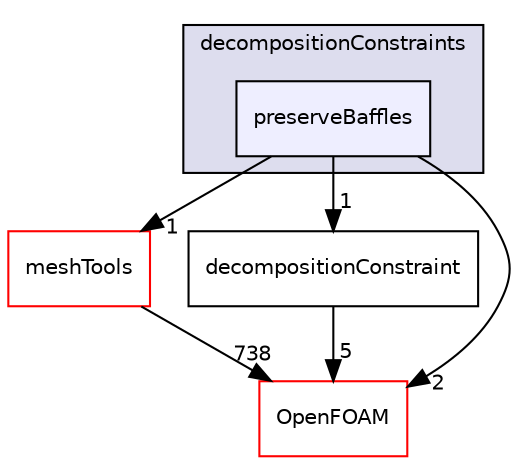 digraph "src/parallel/decompose/decompositionMethods/decompositionConstraints/preserveBaffles" {
  bgcolor=transparent;
  compound=true
  node [ fontsize="10", fontname="Helvetica"];
  edge [ labelfontsize="10", labelfontname="Helvetica"];
  subgraph clusterdir_119c8f1670f0bcaeeb440c813d4d21ad {
    graph [ bgcolor="#ddddee", pencolor="black", label="decompositionConstraints" fontname="Helvetica", fontsize="10", URL="dir_119c8f1670f0bcaeeb440c813d4d21ad.html"]
  dir_ecdbb3c530063183e970b4810cce8467 [shape=box, label="preserveBaffles", style="filled", fillcolor="#eeeeff", pencolor="black", URL="dir_ecdbb3c530063183e970b4810cce8467.html"];
  }
  dir_ae30ad0bef50cf391b24c614251bb9fd [shape=box label="meshTools" color="red" URL="dir_ae30ad0bef50cf391b24c614251bb9fd.html"];
  dir_974bc333414b27f5964037a2d89d5ddf [shape=box label="decompositionConstraint" URL="dir_974bc333414b27f5964037a2d89d5ddf.html"];
  dir_c5473ff19b20e6ec4dfe5c310b3778a8 [shape=box label="OpenFOAM" color="red" URL="dir_c5473ff19b20e6ec4dfe5c310b3778a8.html"];
  dir_ae30ad0bef50cf391b24c614251bb9fd->dir_c5473ff19b20e6ec4dfe5c310b3778a8 [headlabel="738", labeldistance=1.5 headhref="dir_001752_001898.html"];
  dir_974bc333414b27f5964037a2d89d5ddf->dir_c5473ff19b20e6ec4dfe5c310b3778a8 [headlabel="5", labeldistance=1.5 headhref="dir_002449_001898.html"];
  dir_ecdbb3c530063183e970b4810cce8467->dir_ae30ad0bef50cf391b24c614251bb9fd [headlabel="1", labeldistance=1.5 headhref="dir_002450_001752.html"];
  dir_ecdbb3c530063183e970b4810cce8467->dir_974bc333414b27f5964037a2d89d5ddf [headlabel="1", labeldistance=1.5 headhref="dir_002450_002449.html"];
  dir_ecdbb3c530063183e970b4810cce8467->dir_c5473ff19b20e6ec4dfe5c310b3778a8 [headlabel="2", labeldistance=1.5 headhref="dir_002450_001898.html"];
}
